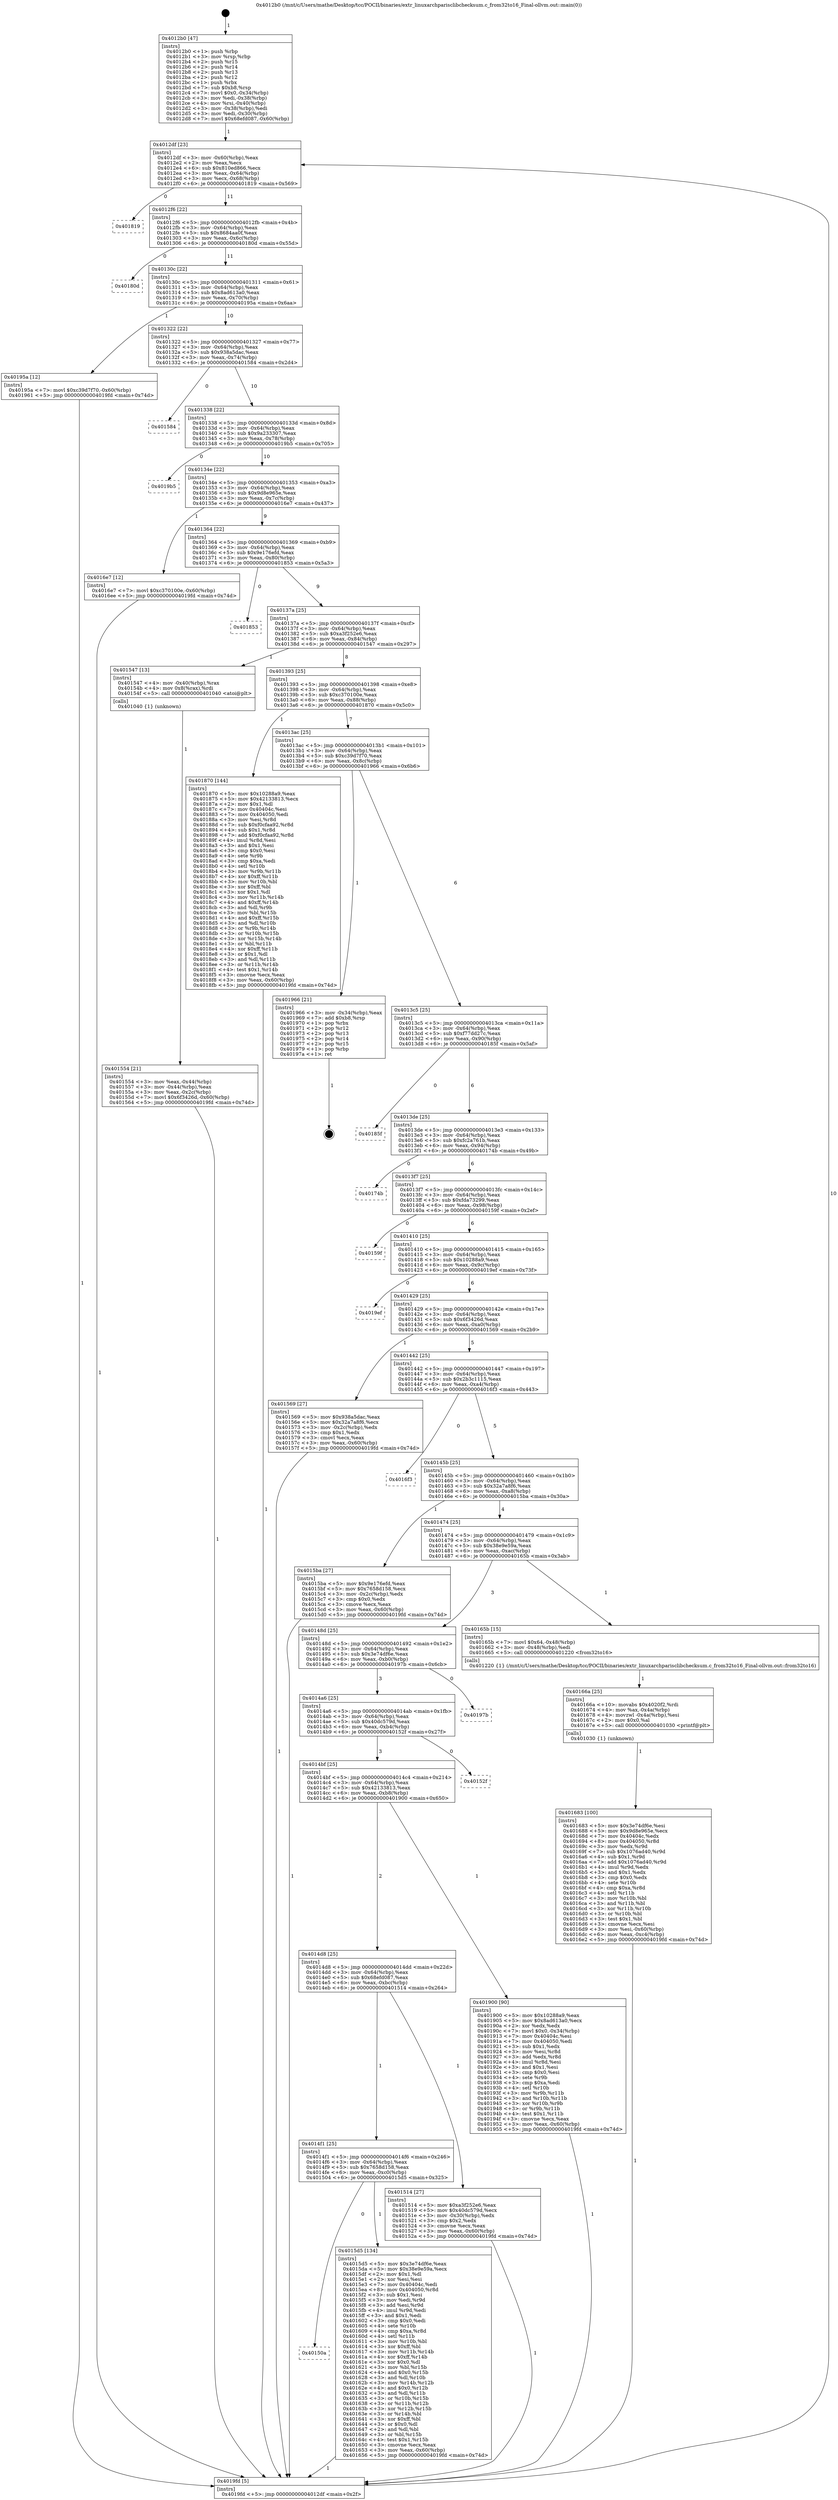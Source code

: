 digraph "0x4012b0" {
  label = "0x4012b0 (/mnt/c/Users/mathe/Desktop/tcc/POCII/binaries/extr_linuxarchparisclibchecksum.c_from32to16_Final-ollvm.out::main(0))"
  labelloc = "t"
  node[shape=record]

  Entry [label="",width=0.3,height=0.3,shape=circle,fillcolor=black,style=filled]
  "0x4012df" [label="{
     0x4012df [23]\l
     | [instrs]\l
     &nbsp;&nbsp;0x4012df \<+3\>: mov -0x60(%rbp),%eax\l
     &nbsp;&nbsp;0x4012e2 \<+2\>: mov %eax,%ecx\l
     &nbsp;&nbsp;0x4012e4 \<+6\>: sub $0x810ed866,%ecx\l
     &nbsp;&nbsp;0x4012ea \<+3\>: mov %eax,-0x64(%rbp)\l
     &nbsp;&nbsp;0x4012ed \<+3\>: mov %ecx,-0x68(%rbp)\l
     &nbsp;&nbsp;0x4012f0 \<+6\>: je 0000000000401819 \<main+0x569\>\l
  }"]
  "0x401819" [label="{
     0x401819\l
  }", style=dashed]
  "0x4012f6" [label="{
     0x4012f6 [22]\l
     | [instrs]\l
     &nbsp;&nbsp;0x4012f6 \<+5\>: jmp 00000000004012fb \<main+0x4b\>\l
     &nbsp;&nbsp;0x4012fb \<+3\>: mov -0x64(%rbp),%eax\l
     &nbsp;&nbsp;0x4012fe \<+5\>: sub $0x8684aa0f,%eax\l
     &nbsp;&nbsp;0x401303 \<+3\>: mov %eax,-0x6c(%rbp)\l
     &nbsp;&nbsp;0x401306 \<+6\>: je 000000000040180d \<main+0x55d\>\l
  }"]
  Exit [label="",width=0.3,height=0.3,shape=circle,fillcolor=black,style=filled,peripheries=2]
  "0x40180d" [label="{
     0x40180d\l
  }", style=dashed]
  "0x40130c" [label="{
     0x40130c [22]\l
     | [instrs]\l
     &nbsp;&nbsp;0x40130c \<+5\>: jmp 0000000000401311 \<main+0x61\>\l
     &nbsp;&nbsp;0x401311 \<+3\>: mov -0x64(%rbp),%eax\l
     &nbsp;&nbsp;0x401314 \<+5\>: sub $0x8ad613a0,%eax\l
     &nbsp;&nbsp;0x401319 \<+3\>: mov %eax,-0x70(%rbp)\l
     &nbsp;&nbsp;0x40131c \<+6\>: je 000000000040195a \<main+0x6aa\>\l
  }"]
  "0x401683" [label="{
     0x401683 [100]\l
     | [instrs]\l
     &nbsp;&nbsp;0x401683 \<+5\>: mov $0x3e74df6e,%esi\l
     &nbsp;&nbsp;0x401688 \<+5\>: mov $0x9d8e965e,%ecx\l
     &nbsp;&nbsp;0x40168d \<+7\>: mov 0x40404c,%edx\l
     &nbsp;&nbsp;0x401694 \<+8\>: mov 0x404050,%r8d\l
     &nbsp;&nbsp;0x40169c \<+3\>: mov %edx,%r9d\l
     &nbsp;&nbsp;0x40169f \<+7\>: sub $0x1076ad40,%r9d\l
     &nbsp;&nbsp;0x4016a6 \<+4\>: sub $0x1,%r9d\l
     &nbsp;&nbsp;0x4016aa \<+7\>: add $0x1076ad40,%r9d\l
     &nbsp;&nbsp;0x4016b1 \<+4\>: imul %r9d,%edx\l
     &nbsp;&nbsp;0x4016b5 \<+3\>: and $0x1,%edx\l
     &nbsp;&nbsp;0x4016b8 \<+3\>: cmp $0x0,%edx\l
     &nbsp;&nbsp;0x4016bb \<+4\>: sete %r10b\l
     &nbsp;&nbsp;0x4016bf \<+4\>: cmp $0xa,%r8d\l
     &nbsp;&nbsp;0x4016c3 \<+4\>: setl %r11b\l
     &nbsp;&nbsp;0x4016c7 \<+3\>: mov %r10b,%bl\l
     &nbsp;&nbsp;0x4016ca \<+3\>: and %r11b,%bl\l
     &nbsp;&nbsp;0x4016cd \<+3\>: xor %r11b,%r10b\l
     &nbsp;&nbsp;0x4016d0 \<+3\>: or %r10b,%bl\l
     &nbsp;&nbsp;0x4016d3 \<+3\>: test $0x1,%bl\l
     &nbsp;&nbsp;0x4016d6 \<+3\>: cmovne %ecx,%esi\l
     &nbsp;&nbsp;0x4016d9 \<+3\>: mov %esi,-0x60(%rbp)\l
     &nbsp;&nbsp;0x4016dc \<+6\>: mov %eax,-0xc4(%rbp)\l
     &nbsp;&nbsp;0x4016e2 \<+5\>: jmp 00000000004019fd \<main+0x74d\>\l
  }"]
  "0x40195a" [label="{
     0x40195a [12]\l
     | [instrs]\l
     &nbsp;&nbsp;0x40195a \<+7\>: movl $0xc39d7f70,-0x60(%rbp)\l
     &nbsp;&nbsp;0x401961 \<+5\>: jmp 00000000004019fd \<main+0x74d\>\l
  }"]
  "0x401322" [label="{
     0x401322 [22]\l
     | [instrs]\l
     &nbsp;&nbsp;0x401322 \<+5\>: jmp 0000000000401327 \<main+0x77\>\l
     &nbsp;&nbsp;0x401327 \<+3\>: mov -0x64(%rbp),%eax\l
     &nbsp;&nbsp;0x40132a \<+5\>: sub $0x938a5dac,%eax\l
     &nbsp;&nbsp;0x40132f \<+3\>: mov %eax,-0x74(%rbp)\l
     &nbsp;&nbsp;0x401332 \<+6\>: je 0000000000401584 \<main+0x2d4\>\l
  }"]
  "0x40166a" [label="{
     0x40166a [25]\l
     | [instrs]\l
     &nbsp;&nbsp;0x40166a \<+10\>: movabs $0x4020f2,%rdi\l
     &nbsp;&nbsp;0x401674 \<+4\>: mov %ax,-0x4a(%rbp)\l
     &nbsp;&nbsp;0x401678 \<+4\>: movzwl -0x4a(%rbp),%esi\l
     &nbsp;&nbsp;0x40167c \<+2\>: mov $0x0,%al\l
     &nbsp;&nbsp;0x40167e \<+5\>: call 0000000000401030 \<printf@plt\>\l
     | [calls]\l
     &nbsp;&nbsp;0x401030 \{1\} (unknown)\l
  }"]
  "0x401584" [label="{
     0x401584\l
  }", style=dashed]
  "0x401338" [label="{
     0x401338 [22]\l
     | [instrs]\l
     &nbsp;&nbsp;0x401338 \<+5\>: jmp 000000000040133d \<main+0x8d\>\l
     &nbsp;&nbsp;0x40133d \<+3\>: mov -0x64(%rbp),%eax\l
     &nbsp;&nbsp;0x401340 \<+5\>: sub $0x9a233307,%eax\l
     &nbsp;&nbsp;0x401345 \<+3\>: mov %eax,-0x78(%rbp)\l
     &nbsp;&nbsp;0x401348 \<+6\>: je 00000000004019b5 \<main+0x705\>\l
  }"]
  "0x40150a" [label="{
     0x40150a\l
  }", style=dashed]
  "0x4019b5" [label="{
     0x4019b5\l
  }", style=dashed]
  "0x40134e" [label="{
     0x40134e [22]\l
     | [instrs]\l
     &nbsp;&nbsp;0x40134e \<+5\>: jmp 0000000000401353 \<main+0xa3\>\l
     &nbsp;&nbsp;0x401353 \<+3\>: mov -0x64(%rbp),%eax\l
     &nbsp;&nbsp;0x401356 \<+5\>: sub $0x9d8e965e,%eax\l
     &nbsp;&nbsp;0x40135b \<+3\>: mov %eax,-0x7c(%rbp)\l
     &nbsp;&nbsp;0x40135e \<+6\>: je 00000000004016e7 \<main+0x437\>\l
  }"]
  "0x4015d5" [label="{
     0x4015d5 [134]\l
     | [instrs]\l
     &nbsp;&nbsp;0x4015d5 \<+5\>: mov $0x3e74df6e,%eax\l
     &nbsp;&nbsp;0x4015da \<+5\>: mov $0x38e9e59a,%ecx\l
     &nbsp;&nbsp;0x4015df \<+2\>: mov $0x1,%dl\l
     &nbsp;&nbsp;0x4015e1 \<+2\>: xor %esi,%esi\l
     &nbsp;&nbsp;0x4015e3 \<+7\>: mov 0x40404c,%edi\l
     &nbsp;&nbsp;0x4015ea \<+8\>: mov 0x404050,%r8d\l
     &nbsp;&nbsp;0x4015f2 \<+3\>: sub $0x1,%esi\l
     &nbsp;&nbsp;0x4015f5 \<+3\>: mov %edi,%r9d\l
     &nbsp;&nbsp;0x4015f8 \<+3\>: add %esi,%r9d\l
     &nbsp;&nbsp;0x4015fb \<+4\>: imul %r9d,%edi\l
     &nbsp;&nbsp;0x4015ff \<+3\>: and $0x1,%edi\l
     &nbsp;&nbsp;0x401602 \<+3\>: cmp $0x0,%edi\l
     &nbsp;&nbsp;0x401605 \<+4\>: sete %r10b\l
     &nbsp;&nbsp;0x401609 \<+4\>: cmp $0xa,%r8d\l
     &nbsp;&nbsp;0x40160d \<+4\>: setl %r11b\l
     &nbsp;&nbsp;0x401611 \<+3\>: mov %r10b,%bl\l
     &nbsp;&nbsp;0x401614 \<+3\>: xor $0xff,%bl\l
     &nbsp;&nbsp;0x401617 \<+3\>: mov %r11b,%r14b\l
     &nbsp;&nbsp;0x40161a \<+4\>: xor $0xff,%r14b\l
     &nbsp;&nbsp;0x40161e \<+3\>: xor $0x0,%dl\l
     &nbsp;&nbsp;0x401621 \<+3\>: mov %bl,%r15b\l
     &nbsp;&nbsp;0x401624 \<+4\>: and $0x0,%r15b\l
     &nbsp;&nbsp;0x401628 \<+3\>: and %dl,%r10b\l
     &nbsp;&nbsp;0x40162b \<+3\>: mov %r14b,%r12b\l
     &nbsp;&nbsp;0x40162e \<+4\>: and $0x0,%r12b\l
     &nbsp;&nbsp;0x401632 \<+3\>: and %dl,%r11b\l
     &nbsp;&nbsp;0x401635 \<+3\>: or %r10b,%r15b\l
     &nbsp;&nbsp;0x401638 \<+3\>: or %r11b,%r12b\l
     &nbsp;&nbsp;0x40163b \<+3\>: xor %r12b,%r15b\l
     &nbsp;&nbsp;0x40163e \<+3\>: or %r14b,%bl\l
     &nbsp;&nbsp;0x401641 \<+3\>: xor $0xff,%bl\l
     &nbsp;&nbsp;0x401644 \<+3\>: or $0x0,%dl\l
     &nbsp;&nbsp;0x401647 \<+2\>: and %dl,%bl\l
     &nbsp;&nbsp;0x401649 \<+3\>: or %bl,%r15b\l
     &nbsp;&nbsp;0x40164c \<+4\>: test $0x1,%r15b\l
     &nbsp;&nbsp;0x401650 \<+3\>: cmovne %ecx,%eax\l
     &nbsp;&nbsp;0x401653 \<+3\>: mov %eax,-0x60(%rbp)\l
     &nbsp;&nbsp;0x401656 \<+5\>: jmp 00000000004019fd \<main+0x74d\>\l
  }"]
  "0x4016e7" [label="{
     0x4016e7 [12]\l
     | [instrs]\l
     &nbsp;&nbsp;0x4016e7 \<+7\>: movl $0xc370100e,-0x60(%rbp)\l
     &nbsp;&nbsp;0x4016ee \<+5\>: jmp 00000000004019fd \<main+0x74d\>\l
  }"]
  "0x401364" [label="{
     0x401364 [22]\l
     | [instrs]\l
     &nbsp;&nbsp;0x401364 \<+5\>: jmp 0000000000401369 \<main+0xb9\>\l
     &nbsp;&nbsp;0x401369 \<+3\>: mov -0x64(%rbp),%eax\l
     &nbsp;&nbsp;0x40136c \<+5\>: sub $0x9e176efd,%eax\l
     &nbsp;&nbsp;0x401371 \<+3\>: mov %eax,-0x80(%rbp)\l
     &nbsp;&nbsp;0x401374 \<+6\>: je 0000000000401853 \<main+0x5a3\>\l
  }"]
  "0x401554" [label="{
     0x401554 [21]\l
     | [instrs]\l
     &nbsp;&nbsp;0x401554 \<+3\>: mov %eax,-0x44(%rbp)\l
     &nbsp;&nbsp;0x401557 \<+3\>: mov -0x44(%rbp),%eax\l
     &nbsp;&nbsp;0x40155a \<+3\>: mov %eax,-0x2c(%rbp)\l
     &nbsp;&nbsp;0x40155d \<+7\>: movl $0x6f3426d,-0x60(%rbp)\l
     &nbsp;&nbsp;0x401564 \<+5\>: jmp 00000000004019fd \<main+0x74d\>\l
  }"]
  "0x401853" [label="{
     0x401853\l
  }", style=dashed]
  "0x40137a" [label="{
     0x40137a [25]\l
     | [instrs]\l
     &nbsp;&nbsp;0x40137a \<+5\>: jmp 000000000040137f \<main+0xcf\>\l
     &nbsp;&nbsp;0x40137f \<+3\>: mov -0x64(%rbp),%eax\l
     &nbsp;&nbsp;0x401382 \<+5\>: sub $0xa3f252e6,%eax\l
     &nbsp;&nbsp;0x401387 \<+6\>: mov %eax,-0x84(%rbp)\l
     &nbsp;&nbsp;0x40138d \<+6\>: je 0000000000401547 \<main+0x297\>\l
  }"]
  "0x4012b0" [label="{
     0x4012b0 [47]\l
     | [instrs]\l
     &nbsp;&nbsp;0x4012b0 \<+1\>: push %rbp\l
     &nbsp;&nbsp;0x4012b1 \<+3\>: mov %rsp,%rbp\l
     &nbsp;&nbsp;0x4012b4 \<+2\>: push %r15\l
     &nbsp;&nbsp;0x4012b6 \<+2\>: push %r14\l
     &nbsp;&nbsp;0x4012b8 \<+2\>: push %r13\l
     &nbsp;&nbsp;0x4012ba \<+2\>: push %r12\l
     &nbsp;&nbsp;0x4012bc \<+1\>: push %rbx\l
     &nbsp;&nbsp;0x4012bd \<+7\>: sub $0xb8,%rsp\l
     &nbsp;&nbsp;0x4012c4 \<+7\>: movl $0x0,-0x34(%rbp)\l
     &nbsp;&nbsp;0x4012cb \<+3\>: mov %edi,-0x38(%rbp)\l
     &nbsp;&nbsp;0x4012ce \<+4\>: mov %rsi,-0x40(%rbp)\l
     &nbsp;&nbsp;0x4012d2 \<+3\>: mov -0x38(%rbp),%edi\l
     &nbsp;&nbsp;0x4012d5 \<+3\>: mov %edi,-0x30(%rbp)\l
     &nbsp;&nbsp;0x4012d8 \<+7\>: movl $0x68efd087,-0x60(%rbp)\l
  }"]
  "0x401547" [label="{
     0x401547 [13]\l
     | [instrs]\l
     &nbsp;&nbsp;0x401547 \<+4\>: mov -0x40(%rbp),%rax\l
     &nbsp;&nbsp;0x40154b \<+4\>: mov 0x8(%rax),%rdi\l
     &nbsp;&nbsp;0x40154f \<+5\>: call 0000000000401040 \<atoi@plt\>\l
     | [calls]\l
     &nbsp;&nbsp;0x401040 \{1\} (unknown)\l
  }"]
  "0x401393" [label="{
     0x401393 [25]\l
     | [instrs]\l
     &nbsp;&nbsp;0x401393 \<+5\>: jmp 0000000000401398 \<main+0xe8\>\l
     &nbsp;&nbsp;0x401398 \<+3\>: mov -0x64(%rbp),%eax\l
     &nbsp;&nbsp;0x40139b \<+5\>: sub $0xc370100e,%eax\l
     &nbsp;&nbsp;0x4013a0 \<+6\>: mov %eax,-0x88(%rbp)\l
     &nbsp;&nbsp;0x4013a6 \<+6\>: je 0000000000401870 \<main+0x5c0\>\l
  }"]
  "0x4019fd" [label="{
     0x4019fd [5]\l
     | [instrs]\l
     &nbsp;&nbsp;0x4019fd \<+5\>: jmp 00000000004012df \<main+0x2f\>\l
  }"]
  "0x401870" [label="{
     0x401870 [144]\l
     | [instrs]\l
     &nbsp;&nbsp;0x401870 \<+5\>: mov $0x10288a9,%eax\l
     &nbsp;&nbsp;0x401875 \<+5\>: mov $0x42133813,%ecx\l
     &nbsp;&nbsp;0x40187a \<+2\>: mov $0x1,%dl\l
     &nbsp;&nbsp;0x40187c \<+7\>: mov 0x40404c,%esi\l
     &nbsp;&nbsp;0x401883 \<+7\>: mov 0x404050,%edi\l
     &nbsp;&nbsp;0x40188a \<+3\>: mov %esi,%r8d\l
     &nbsp;&nbsp;0x40188d \<+7\>: sub $0xf0cfaa92,%r8d\l
     &nbsp;&nbsp;0x401894 \<+4\>: sub $0x1,%r8d\l
     &nbsp;&nbsp;0x401898 \<+7\>: add $0xf0cfaa92,%r8d\l
     &nbsp;&nbsp;0x40189f \<+4\>: imul %r8d,%esi\l
     &nbsp;&nbsp;0x4018a3 \<+3\>: and $0x1,%esi\l
     &nbsp;&nbsp;0x4018a6 \<+3\>: cmp $0x0,%esi\l
     &nbsp;&nbsp;0x4018a9 \<+4\>: sete %r9b\l
     &nbsp;&nbsp;0x4018ad \<+3\>: cmp $0xa,%edi\l
     &nbsp;&nbsp;0x4018b0 \<+4\>: setl %r10b\l
     &nbsp;&nbsp;0x4018b4 \<+3\>: mov %r9b,%r11b\l
     &nbsp;&nbsp;0x4018b7 \<+4\>: xor $0xff,%r11b\l
     &nbsp;&nbsp;0x4018bb \<+3\>: mov %r10b,%bl\l
     &nbsp;&nbsp;0x4018be \<+3\>: xor $0xff,%bl\l
     &nbsp;&nbsp;0x4018c1 \<+3\>: xor $0x1,%dl\l
     &nbsp;&nbsp;0x4018c4 \<+3\>: mov %r11b,%r14b\l
     &nbsp;&nbsp;0x4018c7 \<+4\>: and $0xff,%r14b\l
     &nbsp;&nbsp;0x4018cb \<+3\>: and %dl,%r9b\l
     &nbsp;&nbsp;0x4018ce \<+3\>: mov %bl,%r15b\l
     &nbsp;&nbsp;0x4018d1 \<+4\>: and $0xff,%r15b\l
     &nbsp;&nbsp;0x4018d5 \<+3\>: and %dl,%r10b\l
     &nbsp;&nbsp;0x4018d8 \<+3\>: or %r9b,%r14b\l
     &nbsp;&nbsp;0x4018db \<+3\>: or %r10b,%r15b\l
     &nbsp;&nbsp;0x4018de \<+3\>: xor %r15b,%r14b\l
     &nbsp;&nbsp;0x4018e1 \<+3\>: or %bl,%r11b\l
     &nbsp;&nbsp;0x4018e4 \<+4\>: xor $0xff,%r11b\l
     &nbsp;&nbsp;0x4018e8 \<+3\>: or $0x1,%dl\l
     &nbsp;&nbsp;0x4018eb \<+3\>: and %dl,%r11b\l
     &nbsp;&nbsp;0x4018ee \<+3\>: or %r11b,%r14b\l
     &nbsp;&nbsp;0x4018f1 \<+4\>: test $0x1,%r14b\l
     &nbsp;&nbsp;0x4018f5 \<+3\>: cmovne %ecx,%eax\l
     &nbsp;&nbsp;0x4018f8 \<+3\>: mov %eax,-0x60(%rbp)\l
     &nbsp;&nbsp;0x4018fb \<+5\>: jmp 00000000004019fd \<main+0x74d\>\l
  }"]
  "0x4013ac" [label="{
     0x4013ac [25]\l
     | [instrs]\l
     &nbsp;&nbsp;0x4013ac \<+5\>: jmp 00000000004013b1 \<main+0x101\>\l
     &nbsp;&nbsp;0x4013b1 \<+3\>: mov -0x64(%rbp),%eax\l
     &nbsp;&nbsp;0x4013b4 \<+5\>: sub $0xc39d7f70,%eax\l
     &nbsp;&nbsp;0x4013b9 \<+6\>: mov %eax,-0x8c(%rbp)\l
     &nbsp;&nbsp;0x4013bf \<+6\>: je 0000000000401966 \<main+0x6b6\>\l
  }"]
  "0x4014f1" [label="{
     0x4014f1 [25]\l
     | [instrs]\l
     &nbsp;&nbsp;0x4014f1 \<+5\>: jmp 00000000004014f6 \<main+0x246\>\l
     &nbsp;&nbsp;0x4014f6 \<+3\>: mov -0x64(%rbp),%eax\l
     &nbsp;&nbsp;0x4014f9 \<+5\>: sub $0x7658d158,%eax\l
     &nbsp;&nbsp;0x4014fe \<+6\>: mov %eax,-0xc0(%rbp)\l
     &nbsp;&nbsp;0x401504 \<+6\>: je 00000000004015d5 \<main+0x325\>\l
  }"]
  "0x401966" [label="{
     0x401966 [21]\l
     | [instrs]\l
     &nbsp;&nbsp;0x401966 \<+3\>: mov -0x34(%rbp),%eax\l
     &nbsp;&nbsp;0x401969 \<+7\>: add $0xb8,%rsp\l
     &nbsp;&nbsp;0x401970 \<+1\>: pop %rbx\l
     &nbsp;&nbsp;0x401971 \<+2\>: pop %r12\l
     &nbsp;&nbsp;0x401973 \<+2\>: pop %r13\l
     &nbsp;&nbsp;0x401975 \<+2\>: pop %r14\l
     &nbsp;&nbsp;0x401977 \<+2\>: pop %r15\l
     &nbsp;&nbsp;0x401979 \<+1\>: pop %rbp\l
     &nbsp;&nbsp;0x40197a \<+1\>: ret\l
  }"]
  "0x4013c5" [label="{
     0x4013c5 [25]\l
     | [instrs]\l
     &nbsp;&nbsp;0x4013c5 \<+5\>: jmp 00000000004013ca \<main+0x11a\>\l
     &nbsp;&nbsp;0x4013ca \<+3\>: mov -0x64(%rbp),%eax\l
     &nbsp;&nbsp;0x4013cd \<+5\>: sub $0xf77dd27c,%eax\l
     &nbsp;&nbsp;0x4013d2 \<+6\>: mov %eax,-0x90(%rbp)\l
     &nbsp;&nbsp;0x4013d8 \<+6\>: je 000000000040185f \<main+0x5af\>\l
  }"]
  "0x401514" [label="{
     0x401514 [27]\l
     | [instrs]\l
     &nbsp;&nbsp;0x401514 \<+5\>: mov $0xa3f252e6,%eax\l
     &nbsp;&nbsp;0x401519 \<+5\>: mov $0x40dc579d,%ecx\l
     &nbsp;&nbsp;0x40151e \<+3\>: mov -0x30(%rbp),%edx\l
     &nbsp;&nbsp;0x401521 \<+3\>: cmp $0x2,%edx\l
     &nbsp;&nbsp;0x401524 \<+3\>: cmovne %ecx,%eax\l
     &nbsp;&nbsp;0x401527 \<+3\>: mov %eax,-0x60(%rbp)\l
     &nbsp;&nbsp;0x40152a \<+5\>: jmp 00000000004019fd \<main+0x74d\>\l
  }"]
  "0x40185f" [label="{
     0x40185f\l
  }", style=dashed]
  "0x4013de" [label="{
     0x4013de [25]\l
     | [instrs]\l
     &nbsp;&nbsp;0x4013de \<+5\>: jmp 00000000004013e3 \<main+0x133\>\l
     &nbsp;&nbsp;0x4013e3 \<+3\>: mov -0x64(%rbp),%eax\l
     &nbsp;&nbsp;0x4013e6 \<+5\>: sub $0xfc2a761b,%eax\l
     &nbsp;&nbsp;0x4013eb \<+6\>: mov %eax,-0x94(%rbp)\l
     &nbsp;&nbsp;0x4013f1 \<+6\>: je 000000000040174b \<main+0x49b\>\l
  }"]
  "0x4014d8" [label="{
     0x4014d8 [25]\l
     | [instrs]\l
     &nbsp;&nbsp;0x4014d8 \<+5\>: jmp 00000000004014dd \<main+0x22d\>\l
     &nbsp;&nbsp;0x4014dd \<+3\>: mov -0x64(%rbp),%eax\l
     &nbsp;&nbsp;0x4014e0 \<+5\>: sub $0x68efd087,%eax\l
     &nbsp;&nbsp;0x4014e5 \<+6\>: mov %eax,-0xbc(%rbp)\l
     &nbsp;&nbsp;0x4014eb \<+6\>: je 0000000000401514 \<main+0x264\>\l
  }"]
  "0x40174b" [label="{
     0x40174b\l
  }", style=dashed]
  "0x4013f7" [label="{
     0x4013f7 [25]\l
     | [instrs]\l
     &nbsp;&nbsp;0x4013f7 \<+5\>: jmp 00000000004013fc \<main+0x14c\>\l
     &nbsp;&nbsp;0x4013fc \<+3\>: mov -0x64(%rbp),%eax\l
     &nbsp;&nbsp;0x4013ff \<+5\>: sub $0xfda73299,%eax\l
     &nbsp;&nbsp;0x401404 \<+6\>: mov %eax,-0x98(%rbp)\l
     &nbsp;&nbsp;0x40140a \<+6\>: je 000000000040159f \<main+0x2ef\>\l
  }"]
  "0x401900" [label="{
     0x401900 [90]\l
     | [instrs]\l
     &nbsp;&nbsp;0x401900 \<+5\>: mov $0x10288a9,%eax\l
     &nbsp;&nbsp;0x401905 \<+5\>: mov $0x8ad613a0,%ecx\l
     &nbsp;&nbsp;0x40190a \<+2\>: xor %edx,%edx\l
     &nbsp;&nbsp;0x40190c \<+7\>: movl $0x0,-0x34(%rbp)\l
     &nbsp;&nbsp;0x401913 \<+7\>: mov 0x40404c,%esi\l
     &nbsp;&nbsp;0x40191a \<+7\>: mov 0x404050,%edi\l
     &nbsp;&nbsp;0x401921 \<+3\>: sub $0x1,%edx\l
     &nbsp;&nbsp;0x401924 \<+3\>: mov %esi,%r8d\l
     &nbsp;&nbsp;0x401927 \<+3\>: add %edx,%r8d\l
     &nbsp;&nbsp;0x40192a \<+4\>: imul %r8d,%esi\l
     &nbsp;&nbsp;0x40192e \<+3\>: and $0x1,%esi\l
     &nbsp;&nbsp;0x401931 \<+3\>: cmp $0x0,%esi\l
     &nbsp;&nbsp;0x401934 \<+4\>: sete %r9b\l
     &nbsp;&nbsp;0x401938 \<+3\>: cmp $0xa,%edi\l
     &nbsp;&nbsp;0x40193b \<+4\>: setl %r10b\l
     &nbsp;&nbsp;0x40193f \<+3\>: mov %r9b,%r11b\l
     &nbsp;&nbsp;0x401942 \<+3\>: and %r10b,%r11b\l
     &nbsp;&nbsp;0x401945 \<+3\>: xor %r10b,%r9b\l
     &nbsp;&nbsp;0x401948 \<+3\>: or %r9b,%r11b\l
     &nbsp;&nbsp;0x40194b \<+4\>: test $0x1,%r11b\l
     &nbsp;&nbsp;0x40194f \<+3\>: cmovne %ecx,%eax\l
     &nbsp;&nbsp;0x401952 \<+3\>: mov %eax,-0x60(%rbp)\l
     &nbsp;&nbsp;0x401955 \<+5\>: jmp 00000000004019fd \<main+0x74d\>\l
  }"]
  "0x40159f" [label="{
     0x40159f\l
  }", style=dashed]
  "0x401410" [label="{
     0x401410 [25]\l
     | [instrs]\l
     &nbsp;&nbsp;0x401410 \<+5\>: jmp 0000000000401415 \<main+0x165\>\l
     &nbsp;&nbsp;0x401415 \<+3\>: mov -0x64(%rbp),%eax\l
     &nbsp;&nbsp;0x401418 \<+5\>: sub $0x10288a9,%eax\l
     &nbsp;&nbsp;0x40141d \<+6\>: mov %eax,-0x9c(%rbp)\l
     &nbsp;&nbsp;0x401423 \<+6\>: je 00000000004019ef \<main+0x73f\>\l
  }"]
  "0x4014bf" [label="{
     0x4014bf [25]\l
     | [instrs]\l
     &nbsp;&nbsp;0x4014bf \<+5\>: jmp 00000000004014c4 \<main+0x214\>\l
     &nbsp;&nbsp;0x4014c4 \<+3\>: mov -0x64(%rbp),%eax\l
     &nbsp;&nbsp;0x4014c7 \<+5\>: sub $0x42133813,%eax\l
     &nbsp;&nbsp;0x4014cc \<+6\>: mov %eax,-0xb8(%rbp)\l
     &nbsp;&nbsp;0x4014d2 \<+6\>: je 0000000000401900 \<main+0x650\>\l
  }"]
  "0x4019ef" [label="{
     0x4019ef\l
  }", style=dashed]
  "0x401429" [label="{
     0x401429 [25]\l
     | [instrs]\l
     &nbsp;&nbsp;0x401429 \<+5\>: jmp 000000000040142e \<main+0x17e\>\l
     &nbsp;&nbsp;0x40142e \<+3\>: mov -0x64(%rbp),%eax\l
     &nbsp;&nbsp;0x401431 \<+5\>: sub $0x6f3426d,%eax\l
     &nbsp;&nbsp;0x401436 \<+6\>: mov %eax,-0xa0(%rbp)\l
     &nbsp;&nbsp;0x40143c \<+6\>: je 0000000000401569 \<main+0x2b9\>\l
  }"]
  "0x40152f" [label="{
     0x40152f\l
  }", style=dashed]
  "0x401569" [label="{
     0x401569 [27]\l
     | [instrs]\l
     &nbsp;&nbsp;0x401569 \<+5\>: mov $0x938a5dac,%eax\l
     &nbsp;&nbsp;0x40156e \<+5\>: mov $0x32a7a8f6,%ecx\l
     &nbsp;&nbsp;0x401573 \<+3\>: mov -0x2c(%rbp),%edx\l
     &nbsp;&nbsp;0x401576 \<+3\>: cmp $0x1,%edx\l
     &nbsp;&nbsp;0x401579 \<+3\>: cmovl %ecx,%eax\l
     &nbsp;&nbsp;0x40157c \<+3\>: mov %eax,-0x60(%rbp)\l
     &nbsp;&nbsp;0x40157f \<+5\>: jmp 00000000004019fd \<main+0x74d\>\l
  }"]
  "0x401442" [label="{
     0x401442 [25]\l
     | [instrs]\l
     &nbsp;&nbsp;0x401442 \<+5\>: jmp 0000000000401447 \<main+0x197\>\l
     &nbsp;&nbsp;0x401447 \<+3\>: mov -0x64(%rbp),%eax\l
     &nbsp;&nbsp;0x40144a \<+5\>: sub $0x2b3c1115,%eax\l
     &nbsp;&nbsp;0x40144f \<+6\>: mov %eax,-0xa4(%rbp)\l
     &nbsp;&nbsp;0x401455 \<+6\>: je 00000000004016f3 \<main+0x443\>\l
  }"]
  "0x4014a6" [label="{
     0x4014a6 [25]\l
     | [instrs]\l
     &nbsp;&nbsp;0x4014a6 \<+5\>: jmp 00000000004014ab \<main+0x1fb\>\l
     &nbsp;&nbsp;0x4014ab \<+3\>: mov -0x64(%rbp),%eax\l
     &nbsp;&nbsp;0x4014ae \<+5\>: sub $0x40dc579d,%eax\l
     &nbsp;&nbsp;0x4014b3 \<+6\>: mov %eax,-0xb4(%rbp)\l
     &nbsp;&nbsp;0x4014b9 \<+6\>: je 000000000040152f \<main+0x27f\>\l
  }"]
  "0x4016f3" [label="{
     0x4016f3\l
  }", style=dashed]
  "0x40145b" [label="{
     0x40145b [25]\l
     | [instrs]\l
     &nbsp;&nbsp;0x40145b \<+5\>: jmp 0000000000401460 \<main+0x1b0\>\l
     &nbsp;&nbsp;0x401460 \<+3\>: mov -0x64(%rbp),%eax\l
     &nbsp;&nbsp;0x401463 \<+5\>: sub $0x32a7a8f6,%eax\l
     &nbsp;&nbsp;0x401468 \<+6\>: mov %eax,-0xa8(%rbp)\l
     &nbsp;&nbsp;0x40146e \<+6\>: je 00000000004015ba \<main+0x30a\>\l
  }"]
  "0x40197b" [label="{
     0x40197b\l
  }", style=dashed]
  "0x4015ba" [label="{
     0x4015ba [27]\l
     | [instrs]\l
     &nbsp;&nbsp;0x4015ba \<+5\>: mov $0x9e176efd,%eax\l
     &nbsp;&nbsp;0x4015bf \<+5\>: mov $0x7658d158,%ecx\l
     &nbsp;&nbsp;0x4015c4 \<+3\>: mov -0x2c(%rbp),%edx\l
     &nbsp;&nbsp;0x4015c7 \<+3\>: cmp $0x0,%edx\l
     &nbsp;&nbsp;0x4015ca \<+3\>: cmove %ecx,%eax\l
     &nbsp;&nbsp;0x4015cd \<+3\>: mov %eax,-0x60(%rbp)\l
     &nbsp;&nbsp;0x4015d0 \<+5\>: jmp 00000000004019fd \<main+0x74d\>\l
  }"]
  "0x401474" [label="{
     0x401474 [25]\l
     | [instrs]\l
     &nbsp;&nbsp;0x401474 \<+5\>: jmp 0000000000401479 \<main+0x1c9\>\l
     &nbsp;&nbsp;0x401479 \<+3\>: mov -0x64(%rbp),%eax\l
     &nbsp;&nbsp;0x40147c \<+5\>: sub $0x38e9e59a,%eax\l
     &nbsp;&nbsp;0x401481 \<+6\>: mov %eax,-0xac(%rbp)\l
     &nbsp;&nbsp;0x401487 \<+6\>: je 000000000040165b \<main+0x3ab\>\l
  }"]
  "0x40148d" [label="{
     0x40148d [25]\l
     | [instrs]\l
     &nbsp;&nbsp;0x40148d \<+5\>: jmp 0000000000401492 \<main+0x1e2\>\l
     &nbsp;&nbsp;0x401492 \<+3\>: mov -0x64(%rbp),%eax\l
     &nbsp;&nbsp;0x401495 \<+5\>: sub $0x3e74df6e,%eax\l
     &nbsp;&nbsp;0x40149a \<+6\>: mov %eax,-0xb0(%rbp)\l
     &nbsp;&nbsp;0x4014a0 \<+6\>: je 000000000040197b \<main+0x6cb\>\l
  }"]
  "0x40165b" [label="{
     0x40165b [15]\l
     | [instrs]\l
     &nbsp;&nbsp;0x40165b \<+7\>: movl $0x64,-0x48(%rbp)\l
     &nbsp;&nbsp;0x401662 \<+3\>: mov -0x48(%rbp),%edi\l
     &nbsp;&nbsp;0x401665 \<+5\>: call 0000000000401220 \<from32to16\>\l
     | [calls]\l
     &nbsp;&nbsp;0x401220 \{1\} (/mnt/c/Users/mathe/Desktop/tcc/POCII/binaries/extr_linuxarchparisclibchecksum.c_from32to16_Final-ollvm.out::from32to16)\l
  }"]
  Entry -> "0x4012b0" [label=" 1"]
  "0x4012df" -> "0x401819" [label=" 0"]
  "0x4012df" -> "0x4012f6" [label=" 11"]
  "0x401966" -> Exit [label=" 1"]
  "0x4012f6" -> "0x40180d" [label=" 0"]
  "0x4012f6" -> "0x40130c" [label=" 11"]
  "0x40195a" -> "0x4019fd" [label=" 1"]
  "0x40130c" -> "0x40195a" [label=" 1"]
  "0x40130c" -> "0x401322" [label=" 10"]
  "0x401900" -> "0x4019fd" [label=" 1"]
  "0x401322" -> "0x401584" [label=" 0"]
  "0x401322" -> "0x401338" [label=" 10"]
  "0x401870" -> "0x4019fd" [label=" 1"]
  "0x401338" -> "0x4019b5" [label=" 0"]
  "0x401338" -> "0x40134e" [label=" 10"]
  "0x4016e7" -> "0x4019fd" [label=" 1"]
  "0x40134e" -> "0x4016e7" [label=" 1"]
  "0x40134e" -> "0x401364" [label=" 9"]
  "0x401683" -> "0x4019fd" [label=" 1"]
  "0x401364" -> "0x401853" [label=" 0"]
  "0x401364" -> "0x40137a" [label=" 9"]
  "0x40165b" -> "0x40166a" [label=" 1"]
  "0x40137a" -> "0x401547" [label=" 1"]
  "0x40137a" -> "0x401393" [label=" 8"]
  "0x4015d5" -> "0x4019fd" [label=" 1"]
  "0x401393" -> "0x401870" [label=" 1"]
  "0x401393" -> "0x4013ac" [label=" 7"]
  "0x4014f1" -> "0x40150a" [label=" 0"]
  "0x4013ac" -> "0x401966" [label=" 1"]
  "0x4013ac" -> "0x4013c5" [label=" 6"]
  "0x4014f1" -> "0x4015d5" [label=" 1"]
  "0x4013c5" -> "0x40185f" [label=" 0"]
  "0x4013c5" -> "0x4013de" [label=" 6"]
  "0x40166a" -> "0x401683" [label=" 1"]
  "0x4013de" -> "0x40174b" [label=" 0"]
  "0x4013de" -> "0x4013f7" [label=" 6"]
  "0x401569" -> "0x4019fd" [label=" 1"]
  "0x4013f7" -> "0x40159f" [label=" 0"]
  "0x4013f7" -> "0x401410" [label=" 6"]
  "0x401554" -> "0x4019fd" [label=" 1"]
  "0x401410" -> "0x4019ef" [label=" 0"]
  "0x401410" -> "0x401429" [label=" 6"]
  "0x4019fd" -> "0x4012df" [label=" 10"]
  "0x401429" -> "0x401569" [label=" 1"]
  "0x401429" -> "0x401442" [label=" 5"]
  "0x4012b0" -> "0x4012df" [label=" 1"]
  "0x401442" -> "0x4016f3" [label=" 0"]
  "0x401442" -> "0x40145b" [label=" 5"]
  "0x4014d8" -> "0x4014f1" [label=" 1"]
  "0x40145b" -> "0x4015ba" [label=" 1"]
  "0x40145b" -> "0x401474" [label=" 4"]
  "0x4014d8" -> "0x401514" [label=" 1"]
  "0x401474" -> "0x40165b" [label=" 1"]
  "0x401474" -> "0x40148d" [label=" 3"]
  "0x4015ba" -> "0x4019fd" [label=" 1"]
  "0x40148d" -> "0x40197b" [label=" 0"]
  "0x40148d" -> "0x4014a6" [label=" 3"]
  "0x401514" -> "0x4019fd" [label=" 1"]
  "0x4014a6" -> "0x40152f" [label=" 0"]
  "0x4014a6" -> "0x4014bf" [label=" 3"]
  "0x401547" -> "0x401554" [label=" 1"]
  "0x4014bf" -> "0x401900" [label=" 1"]
  "0x4014bf" -> "0x4014d8" [label=" 2"]
}
